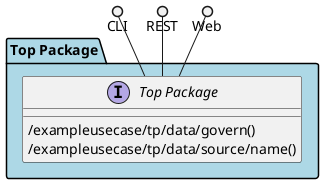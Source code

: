 @startuml



package "Top Package" #lightblue {

    interface "Top Package" as i {
            /exampleusecase/tp/data/govern()
            /exampleusecase/tp/data/source/name()
    
    }
}

CLI ()-- i
REST ()-- i
Web ()-- i

package "Top Package" #lightblue {


}



@enduml
